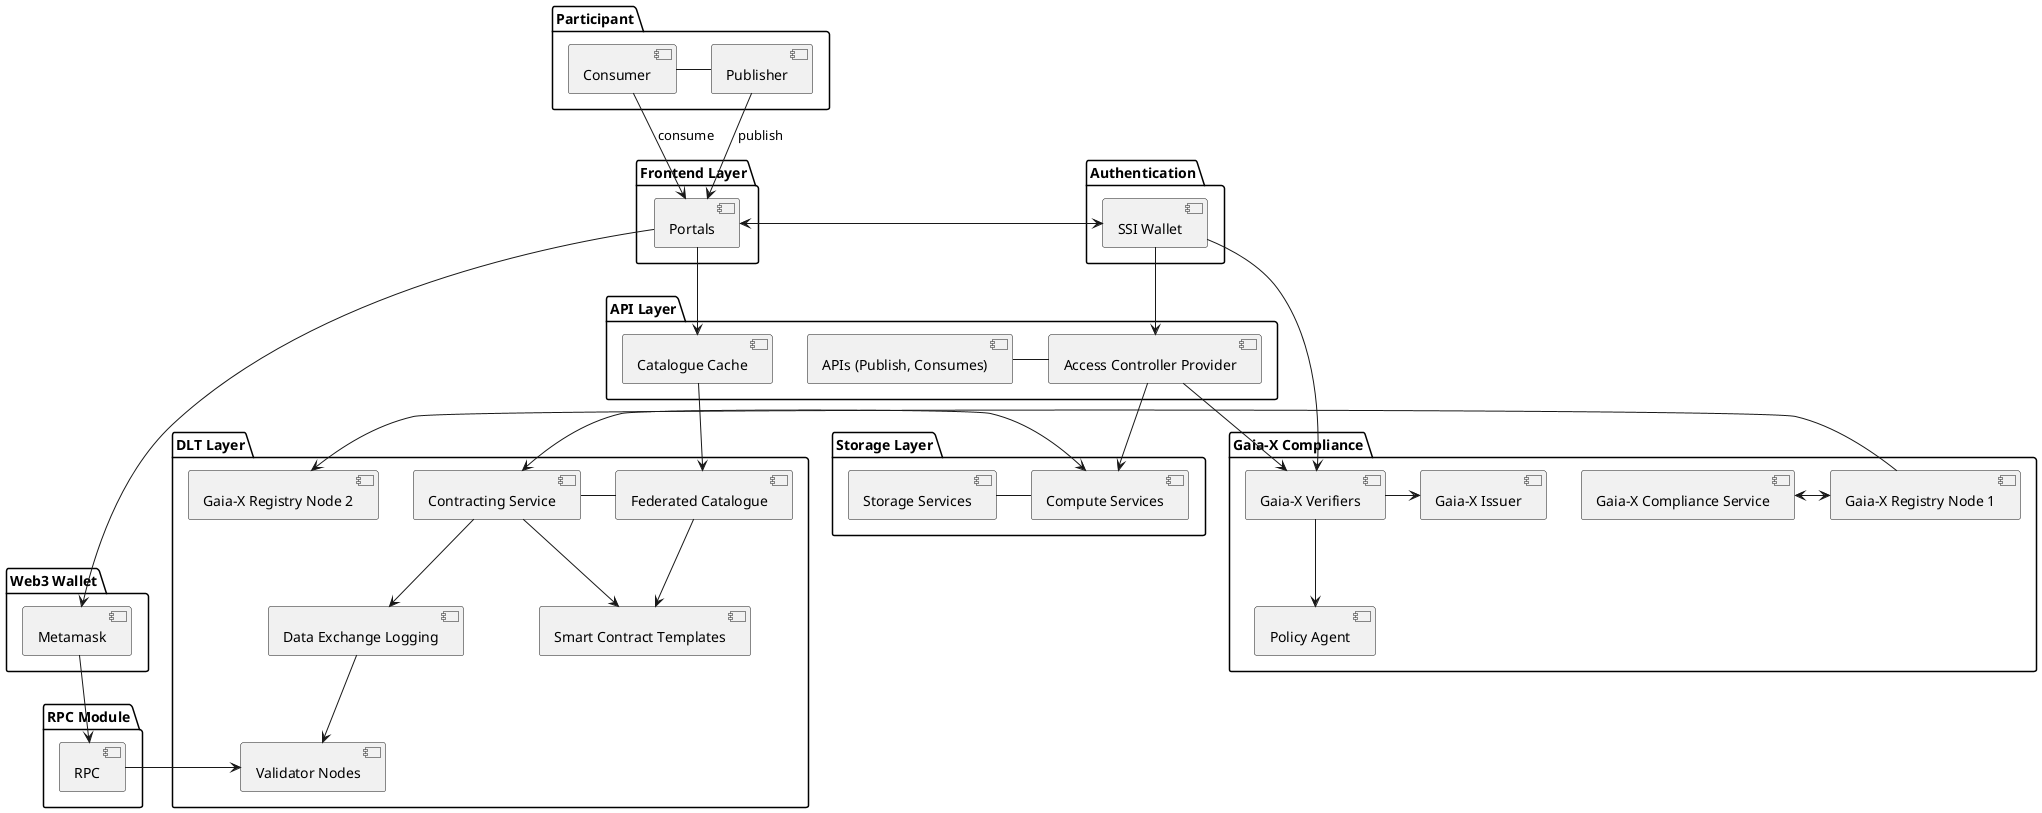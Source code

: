 @startuml
top to bottom direction
package "Participant" {
  [Consumer] - [Publisher]
}
package "Frontend Layer" {
  [Portals]
}
package "Web3 Wallet" {
  [Metamask]
}
package "RPC Module" {
  [RPC]
}
package "Authentication" {
  [SSI Wallet]
}
package "API Layer" {
  [APIs (Publish, Consumes)] - [Access Controller Provider]
  [Catalogue Cache]
}
package "Storage Layer" {
  [Storage Services] - [Compute Services]

}
package "DLT Layer" {
  [Contracting Service] - [Federated Catalogue]
  [Contracting Service]-->[Data Exchange Logging]
  [Data Exchange Logging] --> [Validator Nodes]
  [Federated Catalogue] --> [Smart Contract Templates]
  [Contracting Service] --> [Smart Contract Templates]
  [Gaia-X Registry Node 2]
}
package "Gaia-X Compliance" {
  [Gaia-X Compliance Service] <-> [Gaia-X Registry Node 1]  
  [Gaia-X Verifiers] --> [Policy Agent]
  [Gaia-X Verifiers]->[Gaia-X Issuer]
}

Consumer --> Portals : consume
Publisher --> Portals: publish
Portals -> Metamask
Metamask --> RPC
[Validator Nodes] <- RPC
Portals -> [SSI Wallet]
[SSI Wallet] -> [Access Controller Provider]
[SSI Wallet] -> Portals
Portals --> [Catalogue Cache]
[Federated Catalogue] <-- [Catalogue Cache]
[Access Controller Provider]-->[Compute Services]
[Access Controller Provider] --> [Gaia-X Verifiers]
[SSI Wallet] --> [Gaia-X Verifiers]
[Gaia-X Registry Node 1] -> [Gaia-X Registry Node 2]
[Compute Services] <--> [Contracting Service]


@enduml